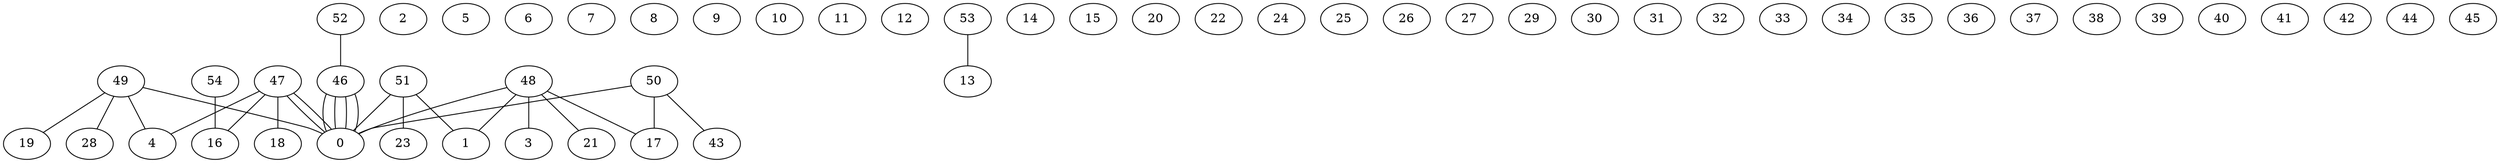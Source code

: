 graph G {
0;
1;
2;
3;
4;
5;
6;
7;
8;
9;
10;
11;
12;
13;
14;
15;
16;
17;
18;
19;
20;
21;
22;
23;
24;
25;
26;
27;
28;
29;
30;
31;
32;
33;
34;
35;
36;
37;
38;
39;
40;
41;
42;
43;
44;
45;
46;
47;
48;
49;
50;
51;
52;
53;
54;
54--16 ;
53--13 ;
52--46 ;
51--23 ;
51--1 ;
51--0 ;
50--17 ;
50--43 ;
50--0 ;
49--4 ;
49--0 ;
49--19 ;
49--28 ;
48--21 ;
48--17 ;
48--1 ;
48--3 ;
48--0 ;
47--18 ;
47--4 ;
47--16 ;
47--0 ;
47--0 ;
46--0 ;
46--0 ;
46--0 ;
46--0 ;
}
